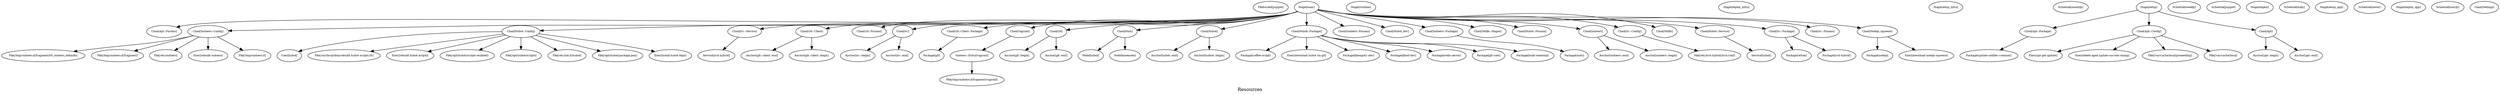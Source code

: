 digraph Resources {
    label = "Resources"
    "Filebucket[puppet]" [
        fontsize = 8,
        label = "Filebucket[puppet]"
    ]

    "Package[coffee-script]" [
        fontsize = 8,
        label = "Package[coffee-script]"
    ]

    "File[/tmp/sudoers.d/fragment/vagrant]" [
        fontsize = 8,
        label = "File[/tmp/sudoers.d/fragment/vagrant]"
    ]

    "Class[Apt::Params]" [
        fontsize = 8,
        label = "Class[Apt::Params]"
    ]

    "Anchor[sudoers::end]" [
        fontsize = 8,
        label = "Anchor[sudoers::end]"
    ]

    "Class[Sudoers::Config]" [
        fontsize = 8,
        label = "Class[Sudoers::Config]"
    ]

    "File[/etc/ircd-hybrid/ircd.conf]" [
        fontsize = 8,
        label = "File[/etc/ircd-hybrid/ircd.conf]"
    ]

    "Class[Hubot::Config]" [
        fontsize = 8,
        label = "Class[Hubot::Config]"
    ]

    "Anchor[git::begin]" [
        fontsize = 8,
        label = "Anchor[git::begin]"
    ]

    "Stage[runtime]" [
        fontsize = 8,
        label = "Stage[runtime]"
    ]

    "Class[Irc::Service]" [
        fontsize = 8,
        label = "Class[Irc::Service]"
    ]

    "User[hubot]" [
        fontsize = 8,
        label = "User[hubot]"
    ]

    "File[/tmp/sudoers.d/fragment/00_sudoers_defaults]" [
        fontsize = 8,
        label = "File[/tmp/sudoers.d/fragment/00_sudoers_defaults]"
    ]

    "Stage[deploy_infra]" [
        fontsize = 8,
        label = "Stage[deploy_infra]"
    ]

    "File[/usr/local/sbin/rebuild-hubot-scripts.rb]" [
        fontsize = 8,
        label = "File[/usr/local/sbin/rebuild-hubot-scripts.rb]"
    ]

    "Stage[setup_infra]" [
        fontsize = 8,
        label = "Stage[setup_infra]"
    ]

    "Package[whois]" [
        fontsize = 8,
        label = "Package[whois]"
    ]

    "Stage[main]" [
        fontsize = 8,
        label = "Stage[main]"
    ]

    "Class[Git::Client]" [
        fontsize = 8,
        label = "Class[Git::Client]"
    ]

    "Schedule[monthly]" [
        fontsize = 8,
        label = "Schedule[monthly]"
    ]

    "File[/tmp/sudoers.d/fragment]" [
        fontsize = 8,
        label = "File[/tmp/sudoers.d/fragment]"
    ]

    "Anchor[irc::begin]" [
        fontsize = 8,
        label = "Anchor[irc::begin]"
    ]

    "Anchor[git::client::end]" [
        fontsize = 8,
        label = "Anchor[git::client::end]"
    ]

    "File[/etc/sudoers]" [
        fontsize = 8,
        label = "File[/etc/sudoers]"
    ]

    "Anchor[apt::begin]" [
        fontsize = 8,
        label = "Anchor[apt::begin]"
    ]

    "Class[Apt::Package]" [
        fontsize = 8,
        label = "Class[Apt::Package]"
    ]

    "Schedule[weekly]" [
        fontsize = 8,
        label = "Schedule[weekly]"
    ]

    "Schedule[puppet]" [
        fontsize = 8,
        label = "Schedule[puppet]"
    ]

    "Class[Git::Params]" [
        fontsize = 8,
        label = "Class[Git::Params]"
    ]

    "Exec[download hubot via git]" [
        fontsize = 8,
        label = "Exec[download hubot via git]"
    ]

    "Stage[setup]" [
        fontsize = 8,
        label = "Stage[setup]"
    ]

    "Exec[apt-get update]" [
        fontsize = 8,
        label = "Exec[apt-get update]"
    ]

    "Exec[rebuild-sudoers]" [
        fontsize = 8,
        label = "Exec[rebuild-sudoers]"
    ]

    "Class[Irc]" [
        fontsize = 8,
        label = "Class[Irc]"
    ]

    "Class[Git::Client::Package]" [
        fontsize = 8,
        label = "Class[Git::Client::Package]"
    ]

    "Class[Vagrant]" [
        fontsize = 8,
        label = "Class[Vagrant]"
    ]

    "Class[Git]" [
        fontsize = 8,
        label = "Class[Git]"
    ]

    "Package[update-notifier-common]" [
        fontsize = 8,
        label = "Package[update-notifier-common]"
    ]

    "Class[Apt::Config]" [
        fontsize = 8,
        label = "Class[Apt::Config]"
    ]

    "Service[ircd-hybrid]" [
        fontsize = 8,
        label = "Service[ircd-hybrid]"
    ]

    "Exec[delete aged update-success-stamp]" [
        fontsize = 8,
        label = "Exec[delete aged update-success-stamp]"
    ]

    "Stage[deploy]" [
        fontsize = 8,
        label = "Stage[deploy]"
    ]

    "Anchor[hubot::end]" [
        fontsize = 8,
        label = "Anchor[hubot::end]"
    ]

    "Anchor[hutbot::begin]" [
        fontsize = 8,
        label = "Anchor[hutbot::begin]"
    ]

    "Package[libexpat1-dev]" [
        fontsize = 8,
        label = "Package[libexpat1-dev]"
    ]

    "Exec[rebuild hubot scripts]" [
        fontsize = 8,
        label = "Exec[rebuild hubot scripts]"
    ]

    "Node[hubot]" [
        fontsize = 8,
        label = "Node[hubot]"
    ]

    "Class[Main]" [
        fontsize = 8,
        label = "Class[Main]"
    ]

    "Class[Hubot]" [
        fontsize = 8,
        label = "Class[Hubot]"
    ]

    "Anchor[sudoers::begin]" [
        fontsize = 8,
        label = "Anchor[sudoers::begin]"
    ]

    "Class[Hubot::Package]" [
        fontsize = 8,
        label = "Class[Hubot::Package]"
    ]

    "File[/var/cache/local/preseeding]" [
        fontsize = 8,
        label = "File[/var/cache/local/preseeding]"
    ]

    "Schedule[daily]" [
        fontsize = 8,
        label = "Schedule[daily]"
    ]

    "Package[libssl-dev]" [
        fontsize = 8,
        label = "Package[libssl-dev]"
    ]

    "File[/opt/hubot/scripts-enabled]" [
        fontsize = 8,
        label = "File[/opt/hubot/scripts-enabled]"
    ]

    "Stage[setup_app]" [
        fontsize = 8,
        label = "Stage[setup_app]"
    ]

    "Class[Sudoers::Params]" [
        fontsize = 8,
        label = "Class[Sudoers::Params]"
    ]

    "Anchor[git::client::begin]" [
        fontsize = 8,
        label = "Anchor[git::client::begin]"
    ]

    "Package[nodejs]" [
        fontsize = 8,
        label = "Package[nodejs]"
    ]

    "Class[Hubot_dev]" [
        fontsize = 8,
        label = "Class[Hubot_dev]"
    ]

    "Class[Apt]" [
        fontsize = 8,
        label = "Class[Apt]"
    ]

    "Service[hubot]" [
        fontsize = 8,
        label = "Service[hubot]"
    ]

    "Anchor[git::end]" [
        fontsize = 8,
        label = "Anchor[git::end]"
    ]

    "Exec[download-nodejs-squeeze]" [
        fontsize = 8,
        label = "Exec[download-nodejs-squeeze]"
    ]

    "File[/opt/hubot/scripts]" [
        fontsize = 8,
        label = "File[/opt/hubot/scripts]"
    ]

    "Class[Sudoers::Package]" [
        fontsize = 8,
        label = "Class[Sudoers::Package]"
    ]

    "Class[Stdlib::Stages]" [
        fontsize = 8,
        label = "Class[Stdlib::Stages]"
    ]

    "Schedule[never]" [
        fontsize = 8,
        label = "Schedule[never]"
    ]

    "Class[Hubot::Params]" [
        fontsize = 8,
        label = "Class[Hubot::Params]"
    ]

    "Class[Sudoers]" [
        fontsize = 8,
        label = "Class[Sudoers]"
    ]

    "Package[redis-server]" [
        fontsize = 8,
        label = "Package[redis-server]"
    ]

    "File[/tmp/sudoers.d]" [
        fontsize = 8,
        label = "File[/tmp/sudoers.d]"
    ]

    "Anchor[apt::end]" [
        fontsize = 8,
        label = "Anchor[apt::end]"
    ]

    "Stage[deploy_app]" [
        fontsize = 8,
        label = "Stage[deploy_app]"
    ]

    "File[/etc/init.d/hubot]" [
        fontsize = 8,
        label = "File[/etc/init.d/hubot]"
    ]

    "Package[ircd-hybrid]" [
        fontsize = 8,
        label = "Package[ircd-hybrid]"
    ]

    "Package[git-core]" [
        fontsize = 8,
        label = "Package[git-core]"
    ]

    "Schedule[hourly]" [
        fontsize = 8,
        label = "Schedule[hourly]"
    ]

    "File[/opt/hubot/package.json]" [
        fontsize = 8,
        label = "File[/opt/hubot/package.json]"
    ]

    "Exec[install hubot deps]" [
        fontsize = 8,
        label = "Exec[install hubot deps]"
    ]

    "Class[Irc::Config]" [
        fontsize = 8,
        label = "Class[Irc::Config]"
    ]

    "Package[sudo]" [
        fontsize = 8,
        label = "Package[sudo]"
    ]

    "File[/var/cache/local]" [
        fontsize = 8,
        label = "File[/var/cache/local]"
    ]

    "Node[basenode]" [
        fontsize = 8,
        label = "Node[basenode]"
    ]

    "Class[Stdlib]" [
        fontsize = 8,
        label = "Class[Stdlib]"
    ]

    "Class[Hubot::Service]" [
        fontsize = 8,
        label = "Class[Hubot::Service]"
    ]

    "Package[build-essential]" [
        fontsize = 8,
        label = "Package[build-essential]"
    ]

    "Class[Settings]" [
        fontsize = 8,
        label = "Class[Settings]"
    ]

    "Anchor[irc::end]" [
        fontsize = 8,
        label = "Anchor[irc::end]"
    ]

    "Class[Irc::Package]" [
        fontsize = 8,
        label = "Class[Irc::Package]"
    ]

    "Package[git]" [
        fontsize = 8,
        label = "Package[git]"
    ]

    "Class[Irc::Params]" [
        fontsize = 8,
        label = "Class[Irc::Params]"
    ]

    "Class[Nodejs_squeeze]" [
        fontsize = 8,
        label = "Class[Nodejs_squeeze]"
    ]

    "Sudoers::Entry[vagrant]" [
        fontsize = 8,
        label = "Sudoers::Entry[vagrant]"
    ]

    "Stage[main]" -> "Class[Main]" [
        fontsize = 8
    ]

    "Class[Main]" -> "Node[basenode]" [
        fontsize = 8
    ]

    "Class[Main]" -> "Node[hubot]" [
        fontsize = 8
    ]

    "Stage[main]" -> "Class[Stdlib]" [
        fontsize = 8
    ]

    "Stage[main]" -> "Class[Stdlib::Stages]" [
        fontsize = 8
    ]

    "Stage[main]" -> "Class[Apt::Params]" [
        fontsize = 8
    ]

    "Stage[setup]" -> "Class[Apt]" [
        fontsize = 8
    ]

    "Class[Apt]" -> "Anchor[apt::begin]" [
        fontsize = 8
    ]

    "Stage[setup]" -> "Class[Apt::Package]" [
        fontsize = 8
    ]

    "Class[Apt::Package]" -> "Package[update-notifier-common]" [
        fontsize = 8
    ]

    "Stage[setup]" -> "Class[Apt::Config]" [
        fontsize = 8
    ]

    "Class[Apt::Config]" -> "File[/var/cache/local]" [
        fontsize = 8
    ]

    "Class[Apt::Config]" -> "File[/var/cache/local/preseeding]" [
        fontsize = 8
    ]

    "Class[Apt::Config]" -> "Exec[apt-get update]" [
        fontsize = 8
    ]

    "Class[Apt::Config]" -> "Exec[delete aged update-success-stamp]" [
        fontsize = 8
    ]

    "Class[Apt]" -> "Anchor[apt::end]" [
        fontsize = 8
    ]

    "Stage[main]" -> "Class[Vagrant]" [
        fontsize = 8
    ]

    "Class[Vagrant]" -> "Sudoers::Entry[vagrant]" [
        fontsize = 8
    ]

    "Stage[main]" -> "Class[Hubot_dev]" [
        fontsize = 8
    ]

    "Stage[main]" -> "Class[Irc]" [
        fontsize = 8
    ]

    "Stage[main]" -> "Class[Irc::Params]" [
        fontsize = 8
    ]

    "Class[Irc]" -> "Anchor[irc::begin]" [
        fontsize = 8
    ]

    "Stage[main]" -> "Class[Irc::Package]" [
        fontsize = 8
    ]

    "Class[Irc::Package]" -> "Package[ircd-hybrid]" [
        fontsize = 8
    ]

    "Class[Irc::Package]" -> "Package[whois]" [
        fontsize = 8
    ]

    "Stage[main]" -> "Class[Irc::Config]" [
        fontsize = 8
    ]

    "Class[Irc::Config]" -> "File[/etc/ircd-hybrid/ircd.conf]" [
        fontsize = 8
    ]

    "Stage[main]" -> "Class[Irc::Service]" [
        fontsize = 8
    ]

    "Class[Irc::Service]" -> "Service[ircd-hybrid]" [
        fontsize = 8
    ]

    "Class[Irc]" -> "Anchor[irc::end]" [
        fontsize = 8
    ]

    "Stage[main]" -> "Class[Git]" [
        fontsize = 8
    ]

    "Stage[main]" -> "Class[Git::Params]" [
        fontsize = 8
    ]

    "Class[Git]" -> "Anchor[git::begin]" [
        fontsize = 8
    ]

    "Stage[main]" -> "Class[Git::Client]" [
        fontsize = 8
    ]

    "Class[Git::Client]" -> "Anchor[git::client::begin]" [
        fontsize = 8
    ]

    "Stage[main]" -> "Class[Git::Client::Package]" [
        fontsize = 8
    ]

    "Class[Git::Client::Package]" -> "Package[git]" [
        fontsize = 8
    ]

    "Class[Git::Client]" -> "Anchor[git::client::end]" [
        fontsize = 8
    ]

    "Class[Git]" -> "Anchor[git::end]" [
        fontsize = 8
    ]

    "Stage[main]" -> "Class[Nodejs_squeeze]" [
        fontsize = 8
    ]

    "Class[Nodejs_squeeze]" -> "Exec[download-nodejs-squeeze]" [
        fontsize = 8
    ]

    "Class[Nodejs_squeeze]" -> "Package[nodejs]" [
        fontsize = 8
    ]

    "Stage[main]" -> "Class[Hubot::Params]" [
        fontsize = 8
    ]

    "Stage[main]" -> "Class[Hubot]" [
        fontsize = 8
    ]

    "Stage[main]" -> "Class[Sudoers]" [
        fontsize = 8
    ]

    "Stage[main]" -> "Class[Sudoers::Params]" [
        fontsize = 8
    ]

    "Class[Sudoers]" -> "Anchor[sudoers::begin]" [
        fontsize = 8
    ]

    "Stage[main]" -> "Class[Sudoers::Package]" [
        fontsize = 8
    ]

    "Class[Sudoers::Package]" -> "Package[sudo]" [
        fontsize = 8
    ]

    "Stage[main]" -> "Class[Sudoers::Config]" [
        fontsize = 8
    ]

    "Class[Sudoers::Config]" -> "File[/tmp/sudoers.d]" [
        fontsize = 8
    ]

    "Class[Sudoers::Config]" -> "File[/tmp/sudoers.d/fragment]" [
        fontsize = 8
    ]

    "Class[Sudoers::Config]" -> "File[/tmp/sudoers.d/fragment/00_sudoers_defaults]" [
        fontsize = 8
    ]

    "Class[Sudoers::Config]" -> "File[/etc/sudoers]" [
        fontsize = 8
    ]

    "Class[Sudoers::Config]" -> "Exec[rebuild-sudoers]" [
        fontsize = 8
    ]

    "Class[Sudoers]" -> "Anchor[sudoers::end]" [
        fontsize = 8
    ]

    "Sudoers::Entry[vagrant]" -> "File[/tmp/sudoers.d/fragment/vagrant]" [
        fontsize = 8
    ]

    "Class[Hubot]" -> "Anchor[hutbot::begin]" [
        fontsize = 8
    ]

    "Stage[main]" -> "Class[Hubot::Package]" [
        fontsize = 8
    ]

    "Class[Hubot::Package]" -> "Package[build-essential]" [
        fontsize = 8
    ]

    "Class[Hubot::Package]" -> "Package[libssl-dev]" [
        fontsize = 8
    ]

    "Class[Hubot::Package]" -> "Package[git-core]" [
        fontsize = 8
    ]

    "Class[Hubot::Package]" -> "Package[redis-server]" [
        fontsize = 8
    ]

    "Class[Hubot::Package]" -> "Package[libexpat1-dev]" [
        fontsize = 8
    ]

    "Class[Hubot::Package]" -> "Package[coffee-script]" [
        fontsize = 8
    ]

    "Class[Hubot::Package]" -> "Exec[download hubot via git]" [
        fontsize = 8
    ]

    "Stage[main]" -> "Class[Hubot::Config]" [
        fontsize = 8
    ]

    "Class[Hubot::Config]" -> "File[/etc/init.d/hubot]" [
        fontsize = 8
    ]

    "Class[Hubot::Config]" -> "User[hubot]" [
        fontsize = 8
    ]

    "Class[Hubot::Config]" -> "File[/opt/hubot/scripts]" [
        fontsize = 8
    ]

    "Class[Hubot::Config]" -> "File[/opt/hubot/package.json]" [
        fontsize = 8
    ]

    "Class[Hubot::Config]" -> "Exec[install hubot deps]" [
        fontsize = 8
    ]

    "Class[Hubot::Config]" -> "File[/usr/local/sbin/rebuild-hubot-scripts.rb]" [
        fontsize = 8
    ]

    "Class[Hubot::Config]" -> "File[/opt/hubot/scripts-enabled]" [
        fontsize = 8
    ]

    "Class[Hubot::Config]" -> "Exec[rebuild hubot scripts]" [
        fontsize = 8
    ]

    "Stage[main]" -> "Class[Hubot::Service]" [
        fontsize = 8
    ]

    "Class[Hubot::Service]" -> "Service[hubot]" [
        fontsize = 8
    ]

    "Class[Hubot]" -> "Anchor[hubot::end]" [
        fontsize = 8
    ]

}
